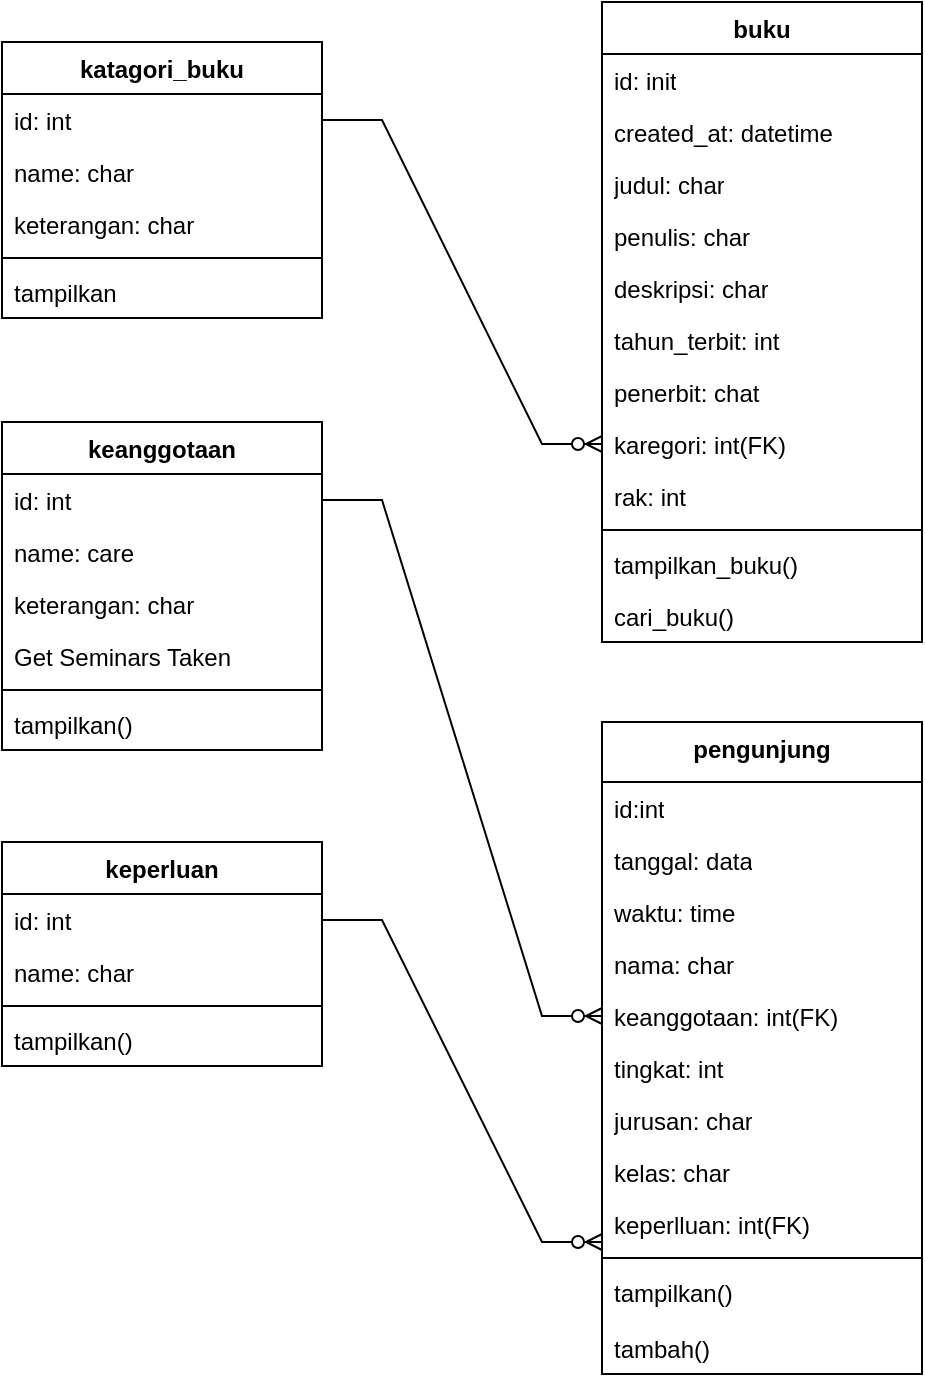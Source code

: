 <mxfile version="23.1.5" type="github">
  <diagram id="C5RBs43oDa-KdzZeNtuy" name="Page-1">
    <mxGraphModel dx="880" dy="468" grid="1" gridSize="10" guides="1" tooltips="1" connect="1" arrows="1" fold="1" page="1" pageScale="1" pageWidth="827" pageHeight="1169" math="0" shadow="0">
      <root>
        <mxCell id="WIyWlLk6GJQsqaUBKTNV-0" />
        <mxCell id="WIyWlLk6GJQsqaUBKTNV-1" parent="WIyWlLk6GJQsqaUBKTNV-0" />
        <mxCell id="zEAu6UG3EZ6qpyfpdYp4-1" value="buku" style="swimlane;fontStyle=1;align=center;verticalAlign=top;childLayout=stackLayout;horizontal=1;startSize=26;horizontalStack=0;resizeParent=1;resizeParentMax=0;resizeLast=0;collapsible=1;marginBottom=0;whiteSpace=wrap;html=1;" vertex="1" parent="WIyWlLk6GJQsqaUBKTNV-1">
          <mxGeometry x="480" y="180" width="160" height="320" as="geometry" />
        </mxCell>
        <mxCell id="zEAu6UG3EZ6qpyfpdYp4-4" value="id: init" style="text;strokeColor=none;fillColor=none;align=left;verticalAlign=top;spacingLeft=4;spacingRight=4;overflow=hidden;rotatable=0;points=[[0,0.5],[1,0.5]];portConstraint=eastwest;whiteSpace=wrap;html=1;" vertex="1" parent="zEAu6UG3EZ6qpyfpdYp4-1">
          <mxGeometry y="26" width="160" height="26" as="geometry" />
        </mxCell>
        <mxCell id="zEAu6UG3EZ6qpyfpdYp4-5" value="created_at: datetime" style="text;strokeColor=none;fillColor=none;align=left;verticalAlign=top;spacingLeft=4;spacingRight=4;overflow=hidden;rotatable=0;points=[[0,0.5],[1,0.5]];portConstraint=eastwest;whiteSpace=wrap;html=1;" vertex="1" parent="zEAu6UG3EZ6qpyfpdYp4-1">
          <mxGeometry y="52" width="160" height="26" as="geometry" />
        </mxCell>
        <mxCell id="zEAu6UG3EZ6qpyfpdYp4-6" value="judul: char" style="text;strokeColor=none;fillColor=none;align=left;verticalAlign=top;spacingLeft=4;spacingRight=4;overflow=hidden;rotatable=0;points=[[0,0.5],[1,0.5]];portConstraint=eastwest;whiteSpace=wrap;html=1;" vertex="1" parent="zEAu6UG3EZ6qpyfpdYp4-1">
          <mxGeometry y="78" width="160" height="26" as="geometry" />
        </mxCell>
        <mxCell id="zEAu6UG3EZ6qpyfpdYp4-7" value="penulis: char" style="text;strokeColor=none;fillColor=none;align=left;verticalAlign=top;spacingLeft=4;spacingRight=4;overflow=hidden;rotatable=0;points=[[0,0.5],[1,0.5]];portConstraint=eastwest;whiteSpace=wrap;html=1;" vertex="1" parent="zEAu6UG3EZ6qpyfpdYp4-1">
          <mxGeometry y="104" width="160" height="26" as="geometry" />
        </mxCell>
        <mxCell id="zEAu6UG3EZ6qpyfpdYp4-8" value="deskripsi: char" style="text;strokeColor=none;fillColor=none;align=left;verticalAlign=top;spacingLeft=4;spacingRight=4;overflow=hidden;rotatable=0;points=[[0,0.5],[1,0.5]];portConstraint=eastwest;whiteSpace=wrap;html=1;" vertex="1" parent="zEAu6UG3EZ6qpyfpdYp4-1">
          <mxGeometry y="130" width="160" height="26" as="geometry" />
        </mxCell>
        <mxCell id="zEAu6UG3EZ6qpyfpdYp4-9" value="tahun_terbit: int" style="text;strokeColor=none;fillColor=none;align=left;verticalAlign=top;spacingLeft=4;spacingRight=4;overflow=hidden;rotatable=0;points=[[0,0.5],[1,0.5]];portConstraint=eastwest;whiteSpace=wrap;html=1;" vertex="1" parent="zEAu6UG3EZ6qpyfpdYp4-1">
          <mxGeometry y="156" width="160" height="26" as="geometry" />
        </mxCell>
        <mxCell id="zEAu6UG3EZ6qpyfpdYp4-10" value="penerbit: chat" style="text;strokeColor=none;fillColor=none;align=left;verticalAlign=top;spacingLeft=4;spacingRight=4;overflow=hidden;rotatable=0;points=[[0,0.5],[1,0.5]];portConstraint=eastwest;whiteSpace=wrap;html=1;" vertex="1" parent="zEAu6UG3EZ6qpyfpdYp4-1">
          <mxGeometry y="182" width="160" height="26" as="geometry" />
        </mxCell>
        <mxCell id="zEAu6UG3EZ6qpyfpdYp4-52" value="karegori: int(FK)" style="text;strokeColor=none;fillColor=none;align=left;verticalAlign=top;spacingLeft=4;spacingRight=4;overflow=hidden;rotatable=0;points=[[0,0.5],[1,0.5]];portConstraint=eastwest;whiteSpace=wrap;html=1;" vertex="1" parent="zEAu6UG3EZ6qpyfpdYp4-1">
          <mxGeometry y="208" width="160" height="26" as="geometry" />
        </mxCell>
        <mxCell id="zEAu6UG3EZ6qpyfpdYp4-11" value="rak: int" style="text;strokeColor=none;fillColor=none;align=left;verticalAlign=top;spacingLeft=4;spacingRight=4;overflow=hidden;rotatable=0;points=[[0,0.5],[1,0.5]];portConstraint=eastwest;whiteSpace=wrap;html=1;" vertex="1" parent="zEAu6UG3EZ6qpyfpdYp4-1">
          <mxGeometry y="234" width="160" height="26" as="geometry" />
        </mxCell>
        <mxCell id="zEAu6UG3EZ6qpyfpdYp4-3" value="" style="line;strokeWidth=1;fillColor=none;align=left;verticalAlign=middle;spacingTop=-1;spacingLeft=3;spacingRight=3;rotatable=0;labelPosition=right;points=[];portConstraint=eastwest;strokeColor=inherit;" vertex="1" parent="zEAu6UG3EZ6qpyfpdYp4-1">
          <mxGeometry y="260" width="160" height="8" as="geometry" />
        </mxCell>
        <mxCell id="zEAu6UG3EZ6qpyfpdYp4-12" value="tampilkan_buku()" style="text;strokeColor=none;fillColor=none;align=left;verticalAlign=top;spacingLeft=4;spacingRight=4;overflow=hidden;rotatable=0;points=[[0,0.5],[1,0.5]];portConstraint=eastwest;whiteSpace=wrap;html=1;" vertex="1" parent="zEAu6UG3EZ6qpyfpdYp4-1">
          <mxGeometry y="268" width="160" height="26" as="geometry" />
        </mxCell>
        <mxCell id="zEAu6UG3EZ6qpyfpdYp4-13" value="cari_buku()" style="text;strokeColor=none;fillColor=none;align=left;verticalAlign=top;spacingLeft=4;spacingRight=4;overflow=hidden;rotatable=0;points=[[0,0.5],[1,0.5]];portConstraint=eastwest;whiteSpace=wrap;html=1;" vertex="1" parent="zEAu6UG3EZ6qpyfpdYp4-1">
          <mxGeometry y="294" width="160" height="26" as="geometry" />
        </mxCell>
        <mxCell id="zEAu6UG3EZ6qpyfpdYp4-19" value="katagori_buku" style="swimlane;fontStyle=1;align=center;verticalAlign=top;childLayout=stackLayout;horizontal=1;startSize=26;horizontalStack=0;resizeParent=1;resizeParentMax=0;resizeLast=0;collapsible=1;marginBottom=0;whiteSpace=wrap;html=1;" vertex="1" parent="WIyWlLk6GJQsqaUBKTNV-1">
          <mxGeometry x="180" y="200" width="160" height="138" as="geometry" />
        </mxCell>
        <mxCell id="zEAu6UG3EZ6qpyfpdYp4-20" value="id: int" style="text;strokeColor=none;fillColor=none;align=left;verticalAlign=top;spacingLeft=4;spacingRight=4;overflow=hidden;rotatable=0;points=[[0,0.5],[1,0.5]];portConstraint=eastwest;whiteSpace=wrap;html=1;" vertex="1" parent="zEAu6UG3EZ6qpyfpdYp4-19">
          <mxGeometry y="26" width="160" height="26" as="geometry" />
        </mxCell>
        <mxCell id="zEAu6UG3EZ6qpyfpdYp4-22" value="name: char" style="text;strokeColor=none;fillColor=none;align=left;verticalAlign=top;spacingLeft=4;spacingRight=4;overflow=hidden;rotatable=0;points=[[0,0.5],[1,0.5]];portConstraint=eastwest;whiteSpace=wrap;html=1;" vertex="1" parent="zEAu6UG3EZ6qpyfpdYp4-19">
          <mxGeometry y="52" width="160" height="26" as="geometry" />
        </mxCell>
        <mxCell id="zEAu6UG3EZ6qpyfpdYp4-23" value="keterangan: char" style="text;strokeColor=none;fillColor=none;align=left;verticalAlign=top;spacingLeft=4;spacingRight=4;overflow=hidden;rotatable=0;points=[[0,0.5],[1,0.5]];portConstraint=eastwest;whiteSpace=wrap;html=1;" vertex="1" parent="zEAu6UG3EZ6qpyfpdYp4-19">
          <mxGeometry y="78" width="160" height="26" as="geometry" />
        </mxCell>
        <mxCell id="zEAu6UG3EZ6qpyfpdYp4-21" value="" style="line;strokeWidth=1;fillColor=none;align=left;verticalAlign=middle;spacingTop=-1;spacingLeft=3;spacingRight=3;rotatable=0;labelPosition=right;points=[];portConstraint=eastwest;strokeColor=inherit;" vertex="1" parent="zEAu6UG3EZ6qpyfpdYp4-19">
          <mxGeometry y="104" width="160" height="8" as="geometry" />
        </mxCell>
        <mxCell id="zEAu6UG3EZ6qpyfpdYp4-24" value="tampilkan" style="text;strokeColor=none;fillColor=none;align=left;verticalAlign=top;spacingLeft=4;spacingRight=4;overflow=hidden;rotatable=0;points=[[0,0.5],[1,0.5]];portConstraint=eastwest;whiteSpace=wrap;html=1;" vertex="1" parent="zEAu6UG3EZ6qpyfpdYp4-19">
          <mxGeometry y="112" width="160" height="26" as="geometry" />
        </mxCell>
        <mxCell id="zEAu6UG3EZ6qpyfpdYp4-25" value="pengunjung" style="swimlane;fontStyle=1;align=center;verticalAlign=top;childLayout=stackLayout;horizontal=1;startSize=30;horizontalStack=0;resizeParent=1;resizeParentMax=0;resizeLast=0;collapsible=1;marginBottom=0;whiteSpace=wrap;html=1;" vertex="1" parent="WIyWlLk6GJQsqaUBKTNV-1">
          <mxGeometry x="480" y="540" width="160" height="326" as="geometry" />
        </mxCell>
        <mxCell id="zEAu6UG3EZ6qpyfpdYp4-26" value="id:int" style="text;strokeColor=none;fillColor=none;align=left;verticalAlign=top;spacingLeft=4;spacingRight=4;overflow=hidden;rotatable=0;points=[[0,0.5],[1,0.5]];portConstraint=eastwest;whiteSpace=wrap;html=1;" vertex="1" parent="zEAu6UG3EZ6qpyfpdYp4-25">
          <mxGeometry y="30" width="160" height="26" as="geometry" />
        </mxCell>
        <mxCell id="zEAu6UG3EZ6qpyfpdYp4-28" value="tanggal: data" style="text;strokeColor=none;fillColor=none;align=left;verticalAlign=top;spacingLeft=4;spacingRight=4;overflow=hidden;rotatable=0;points=[[0,0.5],[1,0.5]];portConstraint=eastwest;whiteSpace=wrap;html=1;" vertex="1" parent="zEAu6UG3EZ6qpyfpdYp4-25">
          <mxGeometry y="56" width="160" height="26" as="geometry" />
        </mxCell>
        <mxCell id="zEAu6UG3EZ6qpyfpdYp4-29" value="waktu: time" style="text;strokeColor=none;fillColor=none;align=left;verticalAlign=top;spacingLeft=4;spacingRight=4;overflow=hidden;rotatable=0;points=[[0,0.5],[1,0.5]];portConstraint=eastwest;whiteSpace=wrap;html=1;" vertex="1" parent="zEAu6UG3EZ6qpyfpdYp4-25">
          <mxGeometry y="82" width="160" height="26" as="geometry" />
        </mxCell>
        <mxCell id="zEAu6UG3EZ6qpyfpdYp4-30" value="nama: char" style="text;strokeColor=none;fillColor=none;align=left;verticalAlign=top;spacingLeft=4;spacingRight=4;overflow=hidden;rotatable=0;points=[[0,0.5],[1,0.5]];portConstraint=eastwest;whiteSpace=wrap;html=1;" vertex="1" parent="zEAu6UG3EZ6qpyfpdYp4-25">
          <mxGeometry y="108" width="160" height="26" as="geometry" />
        </mxCell>
        <mxCell id="zEAu6UG3EZ6qpyfpdYp4-31" value="keanggotaan: int(FK)" style="text;strokeColor=none;fillColor=none;align=left;verticalAlign=top;spacingLeft=4;spacingRight=4;overflow=hidden;rotatable=0;points=[[0,0.5],[1,0.5]];portConstraint=eastwest;whiteSpace=wrap;html=1;" vertex="1" parent="zEAu6UG3EZ6qpyfpdYp4-25">
          <mxGeometry y="134" width="160" height="26" as="geometry" />
        </mxCell>
        <mxCell id="zEAu6UG3EZ6qpyfpdYp4-32" value="tingkat: int" style="text;strokeColor=none;fillColor=none;align=left;verticalAlign=top;spacingLeft=4;spacingRight=4;overflow=hidden;rotatable=0;points=[[0,0.5],[1,0.5]];portConstraint=eastwest;whiteSpace=wrap;html=1;" vertex="1" parent="zEAu6UG3EZ6qpyfpdYp4-25">
          <mxGeometry y="160" width="160" height="26" as="geometry" />
        </mxCell>
        <mxCell id="zEAu6UG3EZ6qpyfpdYp4-33" value="jurusan: char" style="text;strokeColor=none;fillColor=none;align=left;verticalAlign=top;spacingLeft=4;spacingRight=4;overflow=hidden;rotatable=0;points=[[0,0.5],[1,0.5]];portConstraint=eastwest;whiteSpace=wrap;html=1;" vertex="1" parent="zEAu6UG3EZ6qpyfpdYp4-25">
          <mxGeometry y="186" width="160" height="26" as="geometry" />
        </mxCell>
        <mxCell id="zEAu6UG3EZ6qpyfpdYp4-34" value="kelas: char" style="text;strokeColor=none;fillColor=none;align=left;verticalAlign=top;spacingLeft=4;spacingRight=4;overflow=hidden;rotatable=0;points=[[0,0.5],[1,0.5]];portConstraint=eastwest;whiteSpace=wrap;html=1;" vertex="1" parent="zEAu6UG3EZ6qpyfpdYp4-25">
          <mxGeometry y="212" width="160" height="26" as="geometry" />
        </mxCell>
        <mxCell id="zEAu6UG3EZ6qpyfpdYp4-35" value="keperlluan: int(FK)" style="text;strokeColor=none;fillColor=none;align=left;verticalAlign=top;spacingLeft=4;spacingRight=4;overflow=hidden;rotatable=0;points=[[0,0.5],[1,0.5]];portConstraint=eastwest;whiteSpace=wrap;html=1;" vertex="1" parent="zEAu6UG3EZ6qpyfpdYp4-25">
          <mxGeometry y="238" width="160" height="26" as="geometry" />
        </mxCell>
        <mxCell id="zEAu6UG3EZ6qpyfpdYp4-27" value="" style="line;strokeWidth=1;fillColor=none;align=left;verticalAlign=middle;spacingTop=-1;spacingLeft=3;spacingRight=3;rotatable=0;labelPosition=right;points=[];portConstraint=eastwest;strokeColor=inherit;" vertex="1" parent="zEAu6UG3EZ6qpyfpdYp4-25">
          <mxGeometry y="264" width="160" height="8" as="geometry" />
        </mxCell>
        <mxCell id="zEAu6UG3EZ6qpyfpdYp4-36" value="tampilkan()" style="text;strokeColor=none;fillColor=none;align=left;verticalAlign=top;spacingLeft=4;spacingRight=4;overflow=hidden;rotatable=0;points=[[0,0.5],[1,0.5]];portConstraint=eastwest;whiteSpace=wrap;html=1;" vertex="1" parent="zEAu6UG3EZ6qpyfpdYp4-25">
          <mxGeometry y="272" width="160" height="28" as="geometry" />
        </mxCell>
        <mxCell id="zEAu6UG3EZ6qpyfpdYp4-37" value="tambah()" style="text;strokeColor=none;fillColor=none;align=left;verticalAlign=top;spacingLeft=4;spacingRight=4;overflow=hidden;rotatable=0;points=[[0,0.5],[1,0.5]];portConstraint=eastwest;whiteSpace=wrap;html=1;" vertex="1" parent="zEAu6UG3EZ6qpyfpdYp4-25">
          <mxGeometry y="300" width="160" height="26" as="geometry" />
        </mxCell>
        <mxCell id="zEAu6UG3EZ6qpyfpdYp4-38" value="keanggotaan" style="swimlane;fontStyle=1;align=center;verticalAlign=top;childLayout=stackLayout;horizontal=1;startSize=26;horizontalStack=0;resizeParent=1;resizeParentMax=0;resizeLast=0;collapsible=1;marginBottom=0;whiteSpace=wrap;html=1;" vertex="1" parent="WIyWlLk6GJQsqaUBKTNV-1">
          <mxGeometry x="180" y="390" width="160" height="164" as="geometry" />
        </mxCell>
        <mxCell id="zEAu6UG3EZ6qpyfpdYp4-39" value="id: int" style="text;strokeColor=none;fillColor=none;align=left;verticalAlign=top;spacingLeft=4;spacingRight=4;overflow=hidden;rotatable=0;points=[[0,0.5],[1,0.5]];portConstraint=eastwest;whiteSpace=wrap;html=1;" vertex="1" parent="zEAu6UG3EZ6qpyfpdYp4-38">
          <mxGeometry y="26" width="160" height="26" as="geometry" />
        </mxCell>
        <mxCell id="zEAu6UG3EZ6qpyfpdYp4-41" value="name: care" style="text;strokeColor=none;fillColor=none;align=left;verticalAlign=top;spacingLeft=4;spacingRight=4;overflow=hidden;rotatable=0;points=[[0,0.5],[1,0.5]];portConstraint=eastwest;whiteSpace=wrap;html=1;" vertex="1" parent="zEAu6UG3EZ6qpyfpdYp4-38">
          <mxGeometry y="52" width="160" height="26" as="geometry" />
        </mxCell>
        <mxCell id="zEAu6UG3EZ6qpyfpdYp4-42" value="keterangan: char" style="text;strokeColor=none;fillColor=none;align=left;verticalAlign=top;spacingLeft=4;spacingRight=4;overflow=hidden;rotatable=0;points=[[0,0.5],[1,0.5]];portConstraint=eastwest;whiteSpace=wrap;html=1;" vertex="1" parent="zEAu6UG3EZ6qpyfpdYp4-38">
          <mxGeometry y="78" width="160" height="26" as="geometry" />
        </mxCell>
        <mxCell id="zEAu6UG3EZ6qpyfpdYp4-43" value="Get Seminars Taken" style="text;strokeColor=none;fillColor=none;align=left;verticalAlign=top;spacingLeft=4;spacingRight=4;overflow=hidden;rotatable=0;points=[[0,0.5],[1,0.5]];portConstraint=eastwest;whiteSpace=wrap;html=1;" vertex="1" parent="zEAu6UG3EZ6qpyfpdYp4-38">
          <mxGeometry y="104" width="160" height="26" as="geometry" />
        </mxCell>
        <mxCell id="zEAu6UG3EZ6qpyfpdYp4-40" value="" style="line;strokeWidth=1;fillColor=none;align=left;verticalAlign=middle;spacingTop=-1;spacingLeft=3;spacingRight=3;rotatable=0;labelPosition=right;points=[];portConstraint=eastwest;strokeColor=inherit;" vertex="1" parent="zEAu6UG3EZ6qpyfpdYp4-38">
          <mxGeometry y="130" width="160" height="8" as="geometry" />
        </mxCell>
        <mxCell id="zEAu6UG3EZ6qpyfpdYp4-44" value="tampilkan()" style="text;strokeColor=none;fillColor=none;align=left;verticalAlign=top;spacingLeft=4;spacingRight=4;overflow=hidden;rotatable=0;points=[[0,0.5],[1,0.5]];portConstraint=eastwest;whiteSpace=wrap;html=1;" vertex="1" parent="zEAu6UG3EZ6qpyfpdYp4-38">
          <mxGeometry y="138" width="160" height="26" as="geometry" />
        </mxCell>
        <mxCell id="zEAu6UG3EZ6qpyfpdYp4-46" value="keperluan" style="swimlane;fontStyle=1;align=center;verticalAlign=top;childLayout=stackLayout;horizontal=1;startSize=26;horizontalStack=0;resizeParent=1;resizeParentMax=0;resizeLast=0;collapsible=1;marginBottom=0;whiteSpace=wrap;html=1;" vertex="1" parent="WIyWlLk6GJQsqaUBKTNV-1">
          <mxGeometry x="180" y="600" width="160" height="112" as="geometry" />
        </mxCell>
        <mxCell id="zEAu6UG3EZ6qpyfpdYp4-47" value="id: int" style="text;strokeColor=none;fillColor=none;align=left;verticalAlign=top;spacingLeft=4;spacingRight=4;overflow=hidden;rotatable=0;points=[[0,0.5],[1,0.5]];portConstraint=eastwest;whiteSpace=wrap;html=1;" vertex="1" parent="zEAu6UG3EZ6qpyfpdYp4-46">
          <mxGeometry y="26" width="160" height="26" as="geometry" />
        </mxCell>
        <mxCell id="zEAu6UG3EZ6qpyfpdYp4-49" value="name: char" style="text;strokeColor=none;fillColor=none;align=left;verticalAlign=top;spacingLeft=4;spacingRight=4;overflow=hidden;rotatable=0;points=[[0,0.5],[1,0.5]];portConstraint=eastwest;whiteSpace=wrap;html=1;" vertex="1" parent="zEAu6UG3EZ6qpyfpdYp4-46">
          <mxGeometry y="52" width="160" height="26" as="geometry" />
        </mxCell>
        <mxCell id="zEAu6UG3EZ6qpyfpdYp4-48" value="" style="line;strokeWidth=1;fillColor=none;align=left;verticalAlign=middle;spacingTop=-1;spacingLeft=3;spacingRight=3;rotatable=0;labelPosition=right;points=[];portConstraint=eastwest;strokeColor=inherit;" vertex="1" parent="zEAu6UG3EZ6qpyfpdYp4-46">
          <mxGeometry y="78" width="160" height="8" as="geometry" />
        </mxCell>
        <mxCell id="zEAu6UG3EZ6qpyfpdYp4-50" value="tampilkan()" style="text;strokeColor=none;fillColor=none;align=left;verticalAlign=top;spacingLeft=4;spacingRight=4;overflow=hidden;rotatable=0;points=[[0,0.5],[1,0.5]];portConstraint=eastwest;whiteSpace=wrap;html=1;" vertex="1" parent="zEAu6UG3EZ6qpyfpdYp4-46">
          <mxGeometry y="86" width="160" height="26" as="geometry" />
        </mxCell>
        <mxCell id="zEAu6UG3EZ6qpyfpdYp4-51" value="" style="edgeStyle=entityRelationEdgeStyle;fontSize=12;html=1;endArrow=ERzeroToMany;endFill=1;rounded=0;exitX=1;exitY=0.5;exitDx=0;exitDy=0;" edge="1" parent="WIyWlLk6GJQsqaUBKTNV-1" source="zEAu6UG3EZ6qpyfpdYp4-20" target="zEAu6UG3EZ6qpyfpdYp4-52">
          <mxGeometry width="100" height="100" relative="1" as="geometry">
            <mxPoint x="310" y="570" as="sourcePoint" />
            <mxPoint x="410" y="470" as="targetPoint" />
            <Array as="points">
              <mxPoint x="350" y="260" />
              <mxPoint x="390" y="470" />
              <mxPoint x="470" y="400" />
              <mxPoint x="470" y="400" />
              <mxPoint x="470" y="390" />
              <mxPoint x="410" y="450" />
              <mxPoint x="420" y="370" />
            </Array>
          </mxGeometry>
        </mxCell>
        <mxCell id="zEAu6UG3EZ6qpyfpdYp4-53" value="" style="edgeStyle=entityRelationEdgeStyle;fontSize=12;html=1;endArrow=ERzeroToMany;endFill=1;rounded=0;entryX=0;entryY=0.5;entryDx=0;entryDy=0;" edge="1" parent="WIyWlLk6GJQsqaUBKTNV-1" source="zEAu6UG3EZ6qpyfpdYp4-39" target="zEAu6UG3EZ6qpyfpdYp4-31">
          <mxGeometry width="100" height="100" relative="1" as="geometry">
            <mxPoint x="310" y="470" as="sourcePoint" />
            <mxPoint x="410" y="370" as="targetPoint" />
          </mxGeometry>
        </mxCell>
        <mxCell id="zEAu6UG3EZ6qpyfpdYp4-54" value="" style="edgeStyle=entityRelationEdgeStyle;fontSize=12;html=1;endArrow=ERzeroToMany;endFill=1;rounded=0;exitX=1;exitY=0.5;exitDx=0;exitDy=0;entryX=0;entryY=0.846;entryDx=0;entryDy=0;entryPerimeter=0;" edge="1" parent="WIyWlLk6GJQsqaUBKTNV-1" source="zEAu6UG3EZ6qpyfpdYp4-47" target="zEAu6UG3EZ6qpyfpdYp4-35">
          <mxGeometry width="100" height="100" relative="1" as="geometry">
            <mxPoint x="310" y="590" as="sourcePoint" />
            <mxPoint x="410" y="490" as="targetPoint" />
          </mxGeometry>
        </mxCell>
      </root>
    </mxGraphModel>
  </diagram>
</mxfile>

